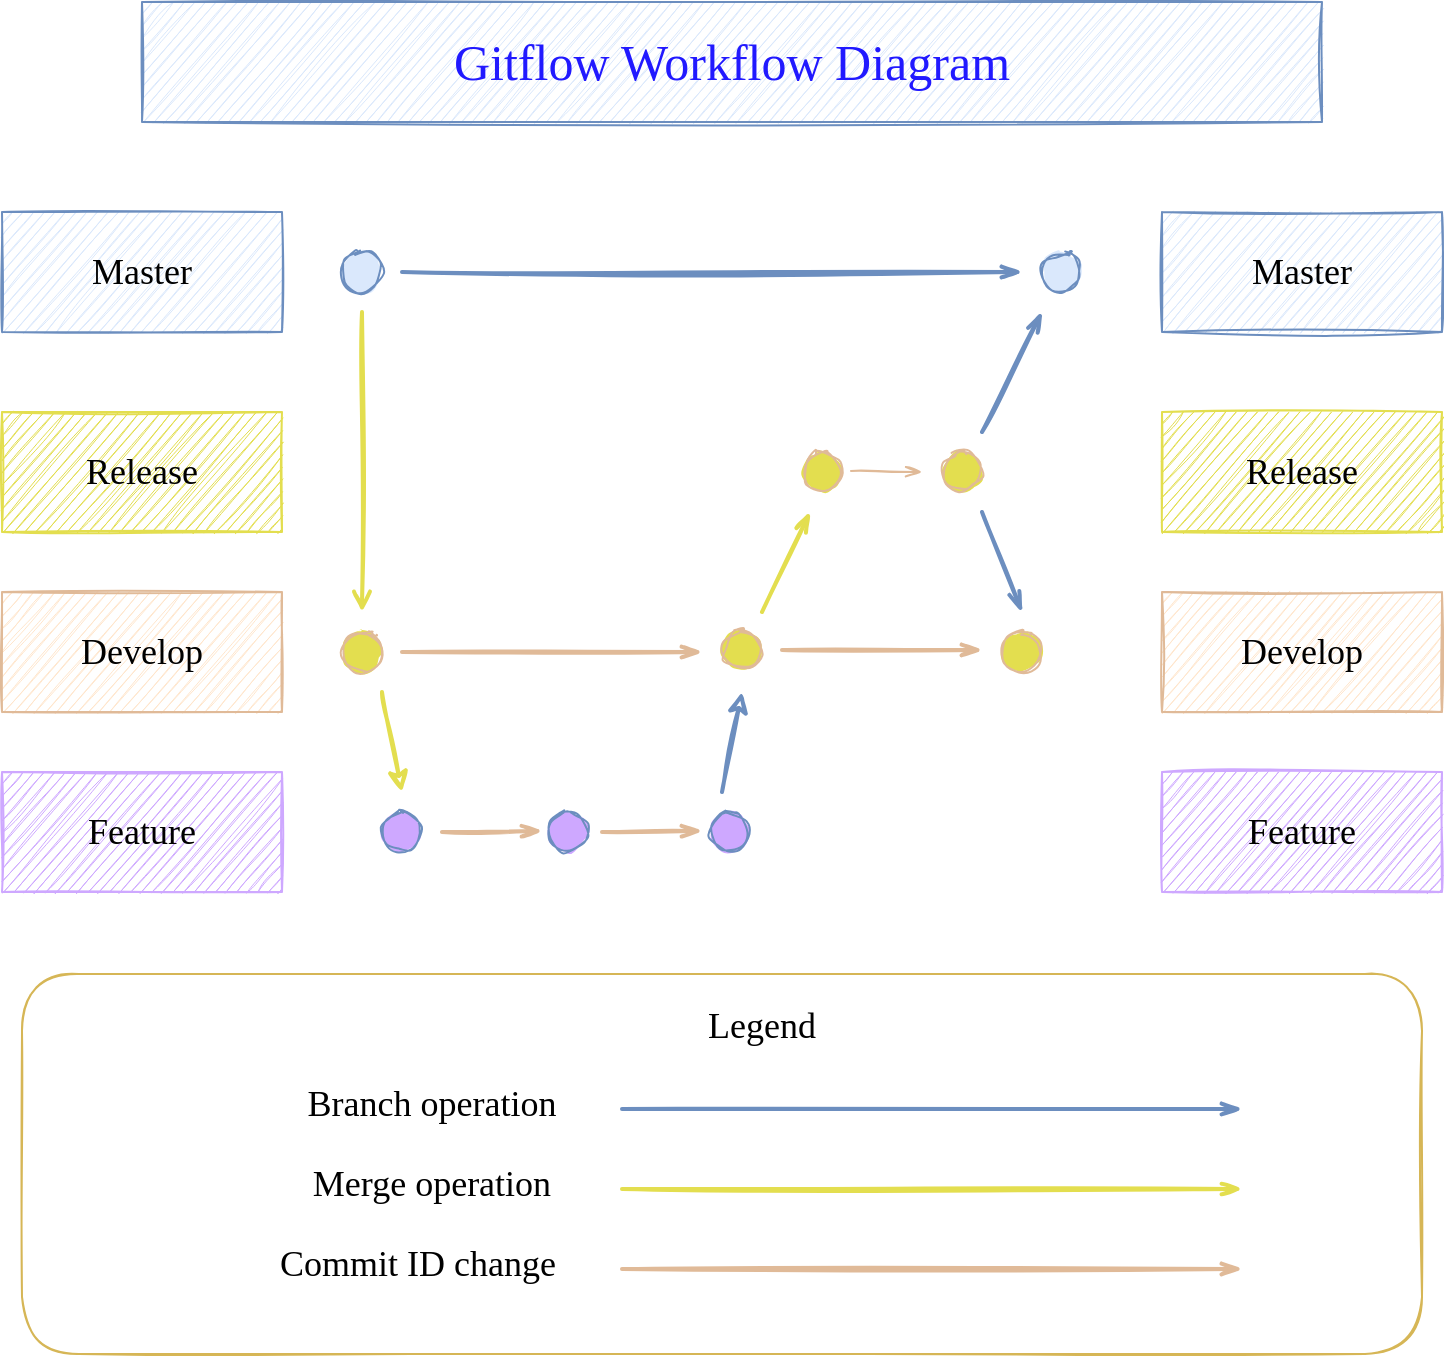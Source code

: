 <mxfile version="16.0.0" type="device"><diagram id="NA9oZxzmDOSejpfejHTh" name="Page-1"><mxGraphModel dx="868" dy="537" grid="1" gridSize="10" guides="1" tooltips="1" connect="1" arrows="1" fold="1" page="1" pageScale="1" pageWidth="827" pageHeight="1169" math="0" shadow="0"><root><mxCell id="0"/><mxCell id="1" parent="0"/><mxCell id="rJ1hlP-XuOAeCZnt3GYr-3" value="&lt;font face=&quot;Comic Sans MS&quot;&gt;Master&lt;/font&gt;" style="rounded=0;whiteSpace=wrap;html=1;fillColor=#dae8fc;strokeColor=#6c8ebf;glass=0;sketch=1;fillStyle=auto;gradientColor=none;gradientDirection=radial;fontSize=18;" vertex="1" parent="1"><mxGeometry x="60" y="125" width="140" height="60" as="geometry"/></mxCell><mxCell id="rJ1hlP-XuOAeCZnt3GYr-5" value="&lt;font face=&quot;Comic Sans MS&quot;&gt;Master&lt;/font&gt;" style="rounded=0;whiteSpace=wrap;html=1;fillColor=#dae8fc;strokeColor=#6c8ebf;glass=0;sketch=1;fontSize=18;" vertex="1" parent="1"><mxGeometry x="640" y="125" width="140" height="60" as="geometry"/></mxCell><mxCell id="rJ1hlP-XuOAeCZnt3GYr-6" value="&lt;font face=&quot;Comic Sans MS&quot;&gt;Release&lt;/font&gt;" style="rounded=0;whiteSpace=wrap;html=1;fillColor=#E3DE4F;strokeColor=#E3DE4F;glass=0;sketch=1;fontSize=18;" vertex="1" parent="1"><mxGeometry x="60" y="225" width="140" height="60" as="geometry"/></mxCell><mxCell id="rJ1hlP-XuOAeCZnt3GYr-7" value="&lt;font face=&quot;Comic Sans MS&quot;&gt;Release&lt;/font&gt;" style="rounded=0;whiteSpace=wrap;html=1;fillColor=#E3DE4F;strokeColor=#E3DE4F;glass=0;sketch=1;fontSize=18;" vertex="1" parent="1"><mxGeometry x="640" y="225" width="140" height="60" as="geometry"/></mxCell><mxCell id="rJ1hlP-XuOAeCZnt3GYr-8" value="&lt;font face=&quot;Comic Sans MS&quot;&gt;Develop&lt;/font&gt;" style="rounded=0;whiteSpace=wrap;html=1;fillColor=#FFE6CC;strokeColor=#E0BA98;shadow=0;sketch=1;fontSize=18;" vertex="1" parent="1"><mxGeometry x="60" y="315" width="140" height="60" as="geometry"/></mxCell><mxCell id="rJ1hlP-XuOAeCZnt3GYr-10" value="&lt;font face=&quot;Comic Sans MS&quot;&gt;Develop&lt;/font&gt;" style="rounded=0;whiteSpace=wrap;html=1;fillColor=#ffe6cc;strokeColor=#E0BA98;shadow=0;sketch=1;fontSize=18;" vertex="1" parent="1"><mxGeometry x="640" y="315" width="140" height="60" as="geometry"/></mxCell><mxCell id="rJ1hlP-XuOAeCZnt3GYr-20" style="edgeStyle=orthogonalEdgeStyle;rounded=0;orthogonalLoop=1;jettySize=auto;html=1;fontSize=18;sketch=1;endArrow=open;endFill=0;strokeColor=#E3DE4F;strokeWidth=2;" edge="1" parent="1"><mxGeometry relative="1" as="geometry"><mxPoint x="240" y="175" as="sourcePoint"/><mxPoint x="240" y="325" as="targetPoint"/></mxGeometry></mxCell><mxCell id="rJ1hlP-XuOAeCZnt3GYr-22" style="edgeStyle=orthogonalEdgeStyle;rounded=0;sketch=1;orthogonalLoop=1;jettySize=auto;html=1;fontSize=18;endArrow=openThin;endFill=0;strokeColor=#6C8EBF;strokeWidth=2;" edge="1" parent="1"><mxGeometry relative="1" as="geometry"><mxPoint x="570" y="155" as="targetPoint"/><mxPoint x="260" y="155" as="sourcePoint"/></mxGeometry></mxCell><mxCell id="rJ1hlP-XuOAeCZnt3GYr-11" value="" style="ellipse;whiteSpace=wrap;html=1;aspect=fixed;rounded=0;shadow=0;glass=0;sketch=1;fillStyle=auto;fontSize=18;strokeColor=#6C8EBF;fillColor=#DAE8FC;gradientColor=#DAE8FC;gradientDirection=south;" vertex="1" parent="1"><mxGeometry x="230" y="145" width="20" height="20" as="geometry"/></mxCell><mxCell id="rJ1hlP-XuOAeCZnt3GYr-12" value="" style="ellipse;whiteSpace=wrap;html=1;aspect=fixed;rounded=0;shadow=0;glass=0;sketch=1;fillStyle=auto;fontSize=18;strokeColor=#E0BA98;fillColor=#E3DE4F;gradientColor=#E3DE4F;gradientDirection=radial;" vertex="1" parent="1"><mxGeometry x="230" y="335" width="20" height="20" as="geometry"/></mxCell><mxCell id="rJ1hlP-XuOAeCZnt3GYr-13" value="" style="ellipse;whiteSpace=wrap;html=1;aspect=fixed;rounded=0;shadow=0;glass=0;sketch=1;fillStyle=auto;fontSize=18;strokeColor=#6C8EBF;fillColor=#DAE8FC;gradientColor=#DAE8FC;gradientDirection=south;" vertex="1" parent="1"><mxGeometry x="580" y="145" width="20" height="20" as="geometry"/></mxCell><mxCell id="rJ1hlP-XuOAeCZnt3GYr-15" value="" style="ellipse;whiteSpace=wrap;html=1;aspect=fixed;rounded=0;shadow=0;glass=0;sketch=1;fillStyle=auto;fontSize=18;strokeColor=#E0BA98;fillColor=#E3DE4F;gradientColor=#E3DE4F;gradientDirection=radial;" vertex="1" parent="1"><mxGeometry x="420" y="334" width="20" height="20" as="geometry"/></mxCell><mxCell id="rJ1hlP-XuOAeCZnt3GYr-16" value="" style="ellipse;whiteSpace=wrap;html=1;aspect=fixed;rounded=0;shadow=0;glass=0;sketch=1;fillStyle=auto;fontSize=18;strokeColor=#E0BA98;fillColor=#E3DE4F;gradientColor=#E3DE4F;gradientDirection=radial;" vertex="1" parent="1"><mxGeometry x="560" y="335" width="20" height="20" as="geometry"/></mxCell><mxCell id="rJ1hlP-XuOAeCZnt3GYr-17" value="" style="ellipse;whiteSpace=wrap;html=1;aspect=fixed;rounded=0;shadow=0;glass=0;sketch=1;fillStyle=auto;fontSize=18;strokeColor=#E0BA98;fillColor=#E3DE4F;gradientColor=#E3DE4F;gradientDirection=radial;" vertex="1" parent="1"><mxGeometry x="460" y="245" width="20" height="20" as="geometry"/></mxCell><mxCell id="rJ1hlP-XuOAeCZnt3GYr-18" value="" style="ellipse;whiteSpace=wrap;html=1;aspect=fixed;rounded=0;shadow=0;glass=0;sketch=1;fillStyle=auto;fontSize=18;strokeColor=#E0BA98;fillColor=#E3DE4F;gradientColor=#E3DE4F;gradientDirection=radial;" vertex="1" parent="1"><mxGeometry x="530" y="245" width="20" height="20" as="geometry"/></mxCell><mxCell id="rJ1hlP-XuOAeCZnt3GYr-23" value="" style="endArrow=openThin;html=1;rounded=0;sketch=1;fontSize=18;strokeColor=#E0BA98;endFill=0;strokeWidth=2;" edge="1" parent="1"><mxGeometry width="50" height="50" relative="1" as="geometry"><mxPoint x="260" y="345" as="sourcePoint"/><mxPoint x="410" y="345" as="targetPoint"/></mxGeometry></mxCell><mxCell id="rJ1hlP-XuOAeCZnt3GYr-24" value="&lt;br&gt;&lt;br&gt;&lt;br&gt;&lt;br&gt;" style="rounded=1;whiteSpace=wrap;html=1;shadow=0;glass=0;sketch=1;fillStyle=auto;fontSize=18;strokeColor=#D6B656;fillColor=default;gradientColor=#ffffff;gradientDirection=south;" vertex="1" parent="1"><mxGeometry x="70" y="506" width="700" height="190" as="geometry"/></mxCell><mxCell id="rJ1hlP-XuOAeCZnt3GYr-32" value="Branch operation" style="text;html=1;strokeColor=none;fillColor=none;align=center;verticalAlign=middle;whiteSpace=wrap;rounded=0;shadow=0;glass=0;sketch=1;fillStyle=auto;fontFamily=Comic Sans MS;fontSize=18;" vertex="1" parent="1"><mxGeometry x="200" y="556" width="150" height="30" as="geometry"/></mxCell><mxCell id="rJ1hlP-XuOAeCZnt3GYr-33" style="edgeStyle=orthogonalEdgeStyle;rounded=0;sketch=1;orthogonalLoop=1;jettySize=auto;html=1;fontSize=18;endArrow=openThin;endFill=0;strokeColor=#6C8EBF;strokeWidth=2;" edge="1" parent="1"><mxGeometry relative="1" as="geometry"><mxPoint x="680" y="573.5" as="targetPoint"/><mxPoint x="370" y="573.5" as="sourcePoint"/></mxGeometry></mxCell><mxCell id="rJ1hlP-XuOAeCZnt3GYr-35" value="Merge operation" style="text;html=1;strokeColor=none;fillColor=none;align=center;verticalAlign=middle;whiteSpace=wrap;rounded=0;shadow=0;glass=0;sketch=1;fillStyle=auto;fontFamily=Comic Sans MS;fontSize=18;" vertex="1" parent="1"><mxGeometry x="200" y="596" width="150" height="30" as="geometry"/></mxCell><mxCell id="rJ1hlP-XuOAeCZnt3GYr-36" style="edgeStyle=orthogonalEdgeStyle;rounded=0;sketch=1;orthogonalLoop=1;jettySize=auto;html=1;fontSize=18;endArrow=openThin;endFill=0;strokeColor=#E3DE4F;strokeWidth=2;" edge="1" parent="1"><mxGeometry relative="1" as="geometry"><mxPoint x="680" y="613.5" as="targetPoint"/><mxPoint x="370" y="613.5" as="sourcePoint"/></mxGeometry></mxCell><mxCell id="rJ1hlP-XuOAeCZnt3GYr-37" value="Commit ID change" style="text;html=1;strokeColor=none;fillColor=none;align=center;verticalAlign=middle;whiteSpace=wrap;rounded=0;shadow=0;glass=0;sketch=1;fillStyle=auto;fontFamily=Comic Sans MS;fontSize=18;" vertex="1" parent="1"><mxGeometry x="183" y="636" width="170" height="30" as="geometry"/></mxCell><mxCell id="rJ1hlP-XuOAeCZnt3GYr-38" style="edgeStyle=orthogonalEdgeStyle;rounded=0;sketch=1;orthogonalLoop=1;jettySize=auto;html=1;fontSize=18;endArrow=openThin;endFill=0;strokeColor=#E0BA98;strokeWidth=2;" edge="1" parent="1"><mxGeometry relative="1" as="geometry"><mxPoint x="680" y="653.5" as="targetPoint"/><mxPoint x="370" y="653.5" as="sourcePoint"/></mxGeometry></mxCell><mxCell id="rJ1hlP-XuOAeCZnt3GYr-39" value="Legend" style="text;html=1;strokeColor=none;fillColor=none;align=center;verticalAlign=middle;whiteSpace=wrap;rounded=0;shadow=0;glass=0;sketch=1;fillStyle=auto;fontFamily=Comic Sans MS;fontSize=18;" vertex="1" parent="1"><mxGeometry x="365" y="517" width="150" height="30" as="geometry"/></mxCell><mxCell id="rJ1hlP-XuOAeCZnt3GYr-41" value="" style="endArrow=openThin;html=1;rounded=0;sketch=1;fontSize=18;strokeColor=#E0BA98;endFill=0;strokeWidth=2;" edge="1" parent="1"><mxGeometry width="50" height="50" relative="1" as="geometry"><mxPoint x="450" y="344" as="sourcePoint"/><mxPoint x="550" y="344" as="targetPoint"/></mxGeometry></mxCell><mxCell id="rJ1hlP-XuOAeCZnt3GYr-43" value="" style="endArrow=openThin;html=1;rounded=0;sketch=1;fontFamily=Comic Sans MS;fontSize=18;strokeColor=#E3DE4F;strokeWidth=2;endFill=0;" edge="1" parent="1"><mxGeometry width="50" height="50" relative="1" as="geometry"><mxPoint x="440" y="325" as="sourcePoint"/><mxPoint x="464" y="275" as="targetPoint"/></mxGeometry></mxCell><mxCell id="rJ1hlP-XuOAeCZnt3GYr-44" value="" style="endArrow=openThin;html=1;rounded=0;sketch=1;fontSize=18;strokeColor=#E0BA98;endFill=0;" edge="1" parent="1"><mxGeometry width="50" height="50" relative="1" as="geometry"><mxPoint x="484.5" y="254.5" as="sourcePoint"/><mxPoint x="520" y="255" as="targetPoint"/></mxGeometry></mxCell><mxCell id="rJ1hlP-XuOAeCZnt3GYr-46" value="" style="endArrow=openThin;html=1;rounded=0;sketch=1;fontFamily=Comic Sans MS;fontSize=18;strokeColor=#6C8EBF;strokeWidth=2;endFill=0;" edge="1" parent="1"><mxGeometry width="50" height="50" relative="1" as="geometry"><mxPoint x="550" y="235" as="sourcePoint"/><mxPoint x="580" y="175" as="targetPoint"/></mxGeometry></mxCell><mxCell id="rJ1hlP-XuOAeCZnt3GYr-47" value="" style="endArrow=openThin;html=1;rounded=0;sketch=1;fontFamily=Comic Sans MS;fontSize=18;strokeColor=#6C8EBF;strokeWidth=2;endFill=0;" edge="1" parent="1"><mxGeometry width="50" height="50" relative="1" as="geometry"><mxPoint x="550" y="275" as="sourcePoint"/><mxPoint x="570" y="325" as="targetPoint"/></mxGeometry></mxCell><mxCell id="rJ1hlP-XuOAeCZnt3GYr-48" value="&lt;font face=&quot;Comic Sans MS&quot;&gt;Feature&lt;/font&gt;" style="rounded=0;whiteSpace=wrap;html=1;fillColor=#CEA8FF;strokeColor=#CEA8FF;shadow=0;sketch=1;fontSize=18;" vertex="1" parent="1"><mxGeometry x="60" y="405" width="140" height="60" as="geometry"/></mxCell><mxCell id="rJ1hlP-XuOAeCZnt3GYr-49" value="&lt;font face=&quot;Comic Sans MS&quot;&gt;Feature&lt;/font&gt;" style="rounded=0;whiteSpace=wrap;html=1;fillColor=#CEA8FF;strokeColor=#CEA8FF;shadow=0;sketch=1;fontSize=18;" vertex="1" parent="1"><mxGeometry x="640" y="405" width="140" height="60" as="geometry"/></mxCell><mxCell id="rJ1hlP-XuOAeCZnt3GYr-50" value="" style="ellipse;whiteSpace=wrap;html=1;aspect=fixed;rounded=0;shadow=0;glass=0;sketch=1;fillStyle=auto;fontSize=18;strokeColor=#6C8EBF;fillColor=#CEA8FF;gradientColor=#CEA8FF;gradientDirection=radial;" vertex="1" parent="1"><mxGeometry x="250" y="425" width="20" height="20" as="geometry"/></mxCell><mxCell id="rJ1hlP-XuOAeCZnt3GYr-51" value="" style="ellipse;whiteSpace=wrap;html=1;aspect=fixed;rounded=0;shadow=0;glass=0;sketch=1;fillStyle=auto;fontSize=18;strokeColor=#6C8EBF;fillColor=#CEA8FF;gradientColor=#CEA8FF;gradientDirection=radial;" vertex="1" parent="1"><mxGeometry x="333" y="425" width="20" height="20" as="geometry"/></mxCell><mxCell id="rJ1hlP-XuOAeCZnt3GYr-52" value="" style="ellipse;whiteSpace=wrap;html=1;aspect=fixed;rounded=0;shadow=0;glass=0;sketch=1;fillStyle=auto;fontSize=18;strokeColor=#6C8EBF;fillColor=#CEA8FF;gradientColor=#CEA8FF;gradientDirection=radial;" vertex="1" parent="1"><mxGeometry x="414" y="425" width="20" height="20" as="geometry"/></mxCell><mxCell id="rJ1hlP-XuOAeCZnt3GYr-56" value="" style="endArrow=openThin;html=1;rounded=0;sketch=1;fontSize=18;strokeColor=#E0BA98;endFill=0;strokeWidth=2;" edge="1" parent="1"><mxGeometry width="50" height="50" relative="1" as="geometry"><mxPoint x="280" y="435" as="sourcePoint"/><mxPoint x="330" y="434.5" as="targetPoint"/></mxGeometry></mxCell><mxCell id="rJ1hlP-XuOAeCZnt3GYr-57" value="" style="endArrow=openThin;html=1;rounded=0;sketch=1;fontSize=18;strokeColor=#E0BA98;endFill=0;strokeWidth=2;" edge="1" parent="1"><mxGeometry width="50" height="50" relative="1" as="geometry"><mxPoint x="360" y="435" as="sourcePoint"/><mxPoint x="410" y="434.5" as="targetPoint"/></mxGeometry></mxCell><mxCell id="rJ1hlP-XuOAeCZnt3GYr-59" value="" style="endArrow=classic;html=1;rounded=0;sketch=1;fontFamily=Comic Sans MS;fontSize=18;strokeColor=#E3DE4F;strokeWidth=2;" edge="1" parent="1"><mxGeometry width="50" height="50" relative="1" as="geometry"><mxPoint x="250" y="365" as="sourcePoint"/><mxPoint x="260" y="415" as="targetPoint"/></mxGeometry></mxCell><mxCell id="rJ1hlP-XuOAeCZnt3GYr-60" value="" style="endArrow=classic;html=1;rounded=0;sketch=1;fontFamily=Comic Sans MS;fontSize=18;strokeColor=#6C8EBF;strokeWidth=2;" edge="1" parent="1"><mxGeometry width="50" height="50" relative="1" as="geometry"><mxPoint x="420" y="415" as="sourcePoint"/><mxPoint x="430" y="365" as="targetPoint"/></mxGeometry></mxCell><mxCell id="rJ1hlP-XuOAeCZnt3GYr-62" value="&lt;font face=&quot;Comic Sans MS&quot; style=&quot;font-size: 25px&quot; color=&quot;#2119ff&quot;&gt;Gitflow Workflow Diagram&lt;/font&gt;" style="rounded=0;whiteSpace=wrap;html=1;fillColor=#dae8fc;strokeColor=#6c8ebf;glass=0;sketch=1;fillStyle=auto;gradientColor=none;gradientDirection=radial;fontSize=18;" vertex="1" parent="1"><mxGeometry x="130" y="20" width="590" height="60" as="geometry"/></mxCell></root></mxGraphModel></diagram></mxfile>